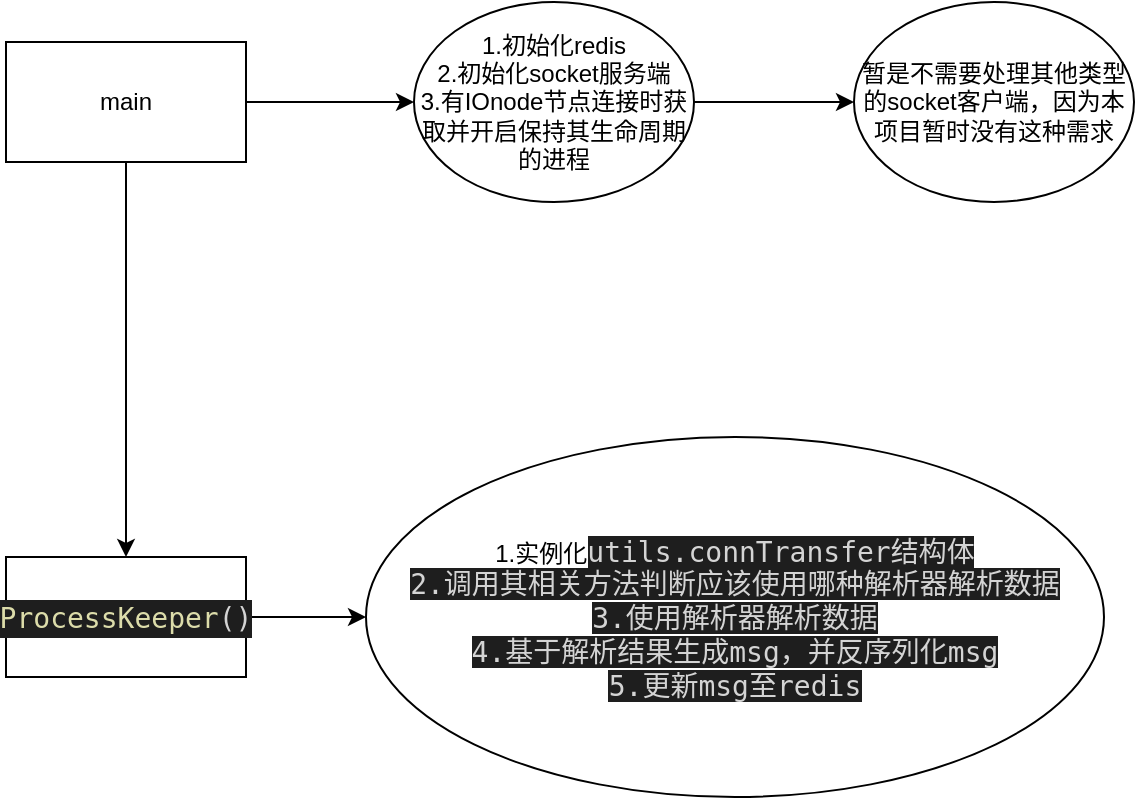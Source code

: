 <mxfile version="13.1.3" type="github">
  <diagram id="dvXGsRnJWB8gbnkpLMBo" name="Page-1">
    <mxGraphModel dx="875" dy="536" grid="1" gridSize="10" guides="1" tooltips="1" connect="1" arrows="1" fold="1" page="1" pageScale="1" pageWidth="827" pageHeight="1169" math="0" shadow="0">
      <root>
        <mxCell id="0" />
        <mxCell id="1" parent="0" />
        <mxCell id="JokFo_8oz-sf4rnF7_rB-4" value="" style="edgeStyle=orthogonalEdgeStyle;rounded=0;orthogonalLoop=1;jettySize=auto;html=1;entryX=0;entryY=0.5;entryDx=0;entryDy=0;" edge="1" parent="1" source="JokFo_8oz-sf4rnF7_rB-1" target="JokFo_8oz-sf4rnF7_rB-5">
          <mxGeometry relative="1" as="geometry">
            <mxPoint x="540" y="70" as="targetPoint" />
          </mxGeometry>
        </mxCell>
        <mxCell id="JokFo_8oz-sf4rnF7_rB-10" style="edgeStyle=orthogonalEdgeStyle;rounded=0;orthogonalLoop=1;jettySize=auto;html=1;exitX=0.5;exitY=1;exitDx=0;exitDy=0;entryX=0.5;entryY=0;entryDx=0;entryDy=0;" edge="1" parent="1" source="JokFo_8oz-sf4rnF7_rB-1" target="JokFo_8oz-sf4rnF7_rB-9">
          <mxGeometry relative="1" as="geometry" />
        </mxCell>
        <mxCell id="JokFo_8oz-sf4rnF7_rB-1" value="main" style="rounded=0;whiteSpace=wrap;html=1;" vertex="1" parent="1">
          <mxGeometry x="70" y="40" width="120" height="60" as="geometry" />
        </mxCell>
        <mxCell id="JokFo_8oz-sf4rnF7_rB-8" value="" style="edgeStyle=orthogonalEdgeStyle;rounded=0;orthogonalLoop=1;jettySize=auto;html=1;" edge="1" parent="1" source="JokFo_8oz-sf4rnF7_rB-5" target="JokFo_8oz-sf4rnF7_rB-7">
          <mxGeometry relative="1" as="geometry" />
        </mxCell>
        <mxCell id="JokFo_8oz-sf4rnF7_rB-5" value="1.初始化redis&lt;br&gt;2.初始化socket服务端&lt;br&gt;3.有IOnode节点连接时获取并开启保持其生命周期的进程" style="ellipse;whiteSpace=wrap;html=1;" vertex="1" parent="1">
          <mxGeometry x="274" y="20" width="140" height="100" as="geometry" />
        </mxCell>
        <mxCell id="JokFo_8oz-sf4rnF7_rB-7" value="暂是不需要处理其他类型的socket客户端，因为本项目暂时没有这种需求" style="ellipse;whiteSpace=wrap;html=1;" vertex="1" parent="1">
          <mxGeometry x="494" y="20" width="140" height="100" as="geometry" />
        </mxCell>
        <mxCell id="JokFo_8oz-sf4rnF7_rB-12" value="" style="edgeStyle=orthogonalEdgeStyle;rounded=0;orthogonalLoop=1;jettySize=auto;html=1;" edge="1" parent="1" source="JokFo_8oz-sf4rnF7_rB-9" target="JokFo_8oz-sf4rnF7_rB-11">
          <mxGeometry relative="1" as="geometry" />
        </mxCell>
        <mxCell id="JokFo_8oz-sf4rnF7_rB-9" value="&lt;div style=&quot;color: rgb(212 , 212 , 212) ; background-color: rgb(30 , 30 , 30) ; font-family: &amp;#34;droid sans mono&amp;#34; , monospace , monospace , &amp;#34;droid sans fallback&amp;#34; ; font-size: 14px ; line-height: 19px&quot;&gt;&lt;span style=&quot;color: #dcdcaa&quot;&gt;ProcessKeeper&lt;/span&gt;()&lt;/div&gt;" style="rounded=0;whiteSpace=wrap;html=1;" vertex="1" parent="1">
          <mxGeometry x="70" y="297.5" width="120" height="60" as="geometry" />
        </mxCell>
        <mxCell id="JokFo_8oz-sf4rnF7_rB-11" value="1.实例化&lt;span style=&quot;background-color: rgb(30 , 30 , 30) ; color: rgb(212 , 212 , 212) ; font-family: &amp;#34;droid sans mono&amp;#34; , monospace , monospace , &amp;#34;droid sans fallback&amp;#34; ; font-size: 14px&quot;&gt;utils.connTransfer结构体&lt;br&gt;2.调用其相关方法判断应该使用哪种解析器解析数据&lt;br&gt;3.使用解析器解析数据&lt;br&gt;4.基于解析结果生成msg，并反序列化msg&lt;br&gt;5.更新msg至redis&lt;br&gt;&lt;/span&gt;" style="ellipse;whiteSpace=wrap;html=1;" vertex="1" parent="1">
          <mxGeometry x="250" y="237.5" width="369" height="180" as="geometry" />
        </mxCell>
      </root>
    </mxGraphModel>
  </diagram>
</mxfile>
